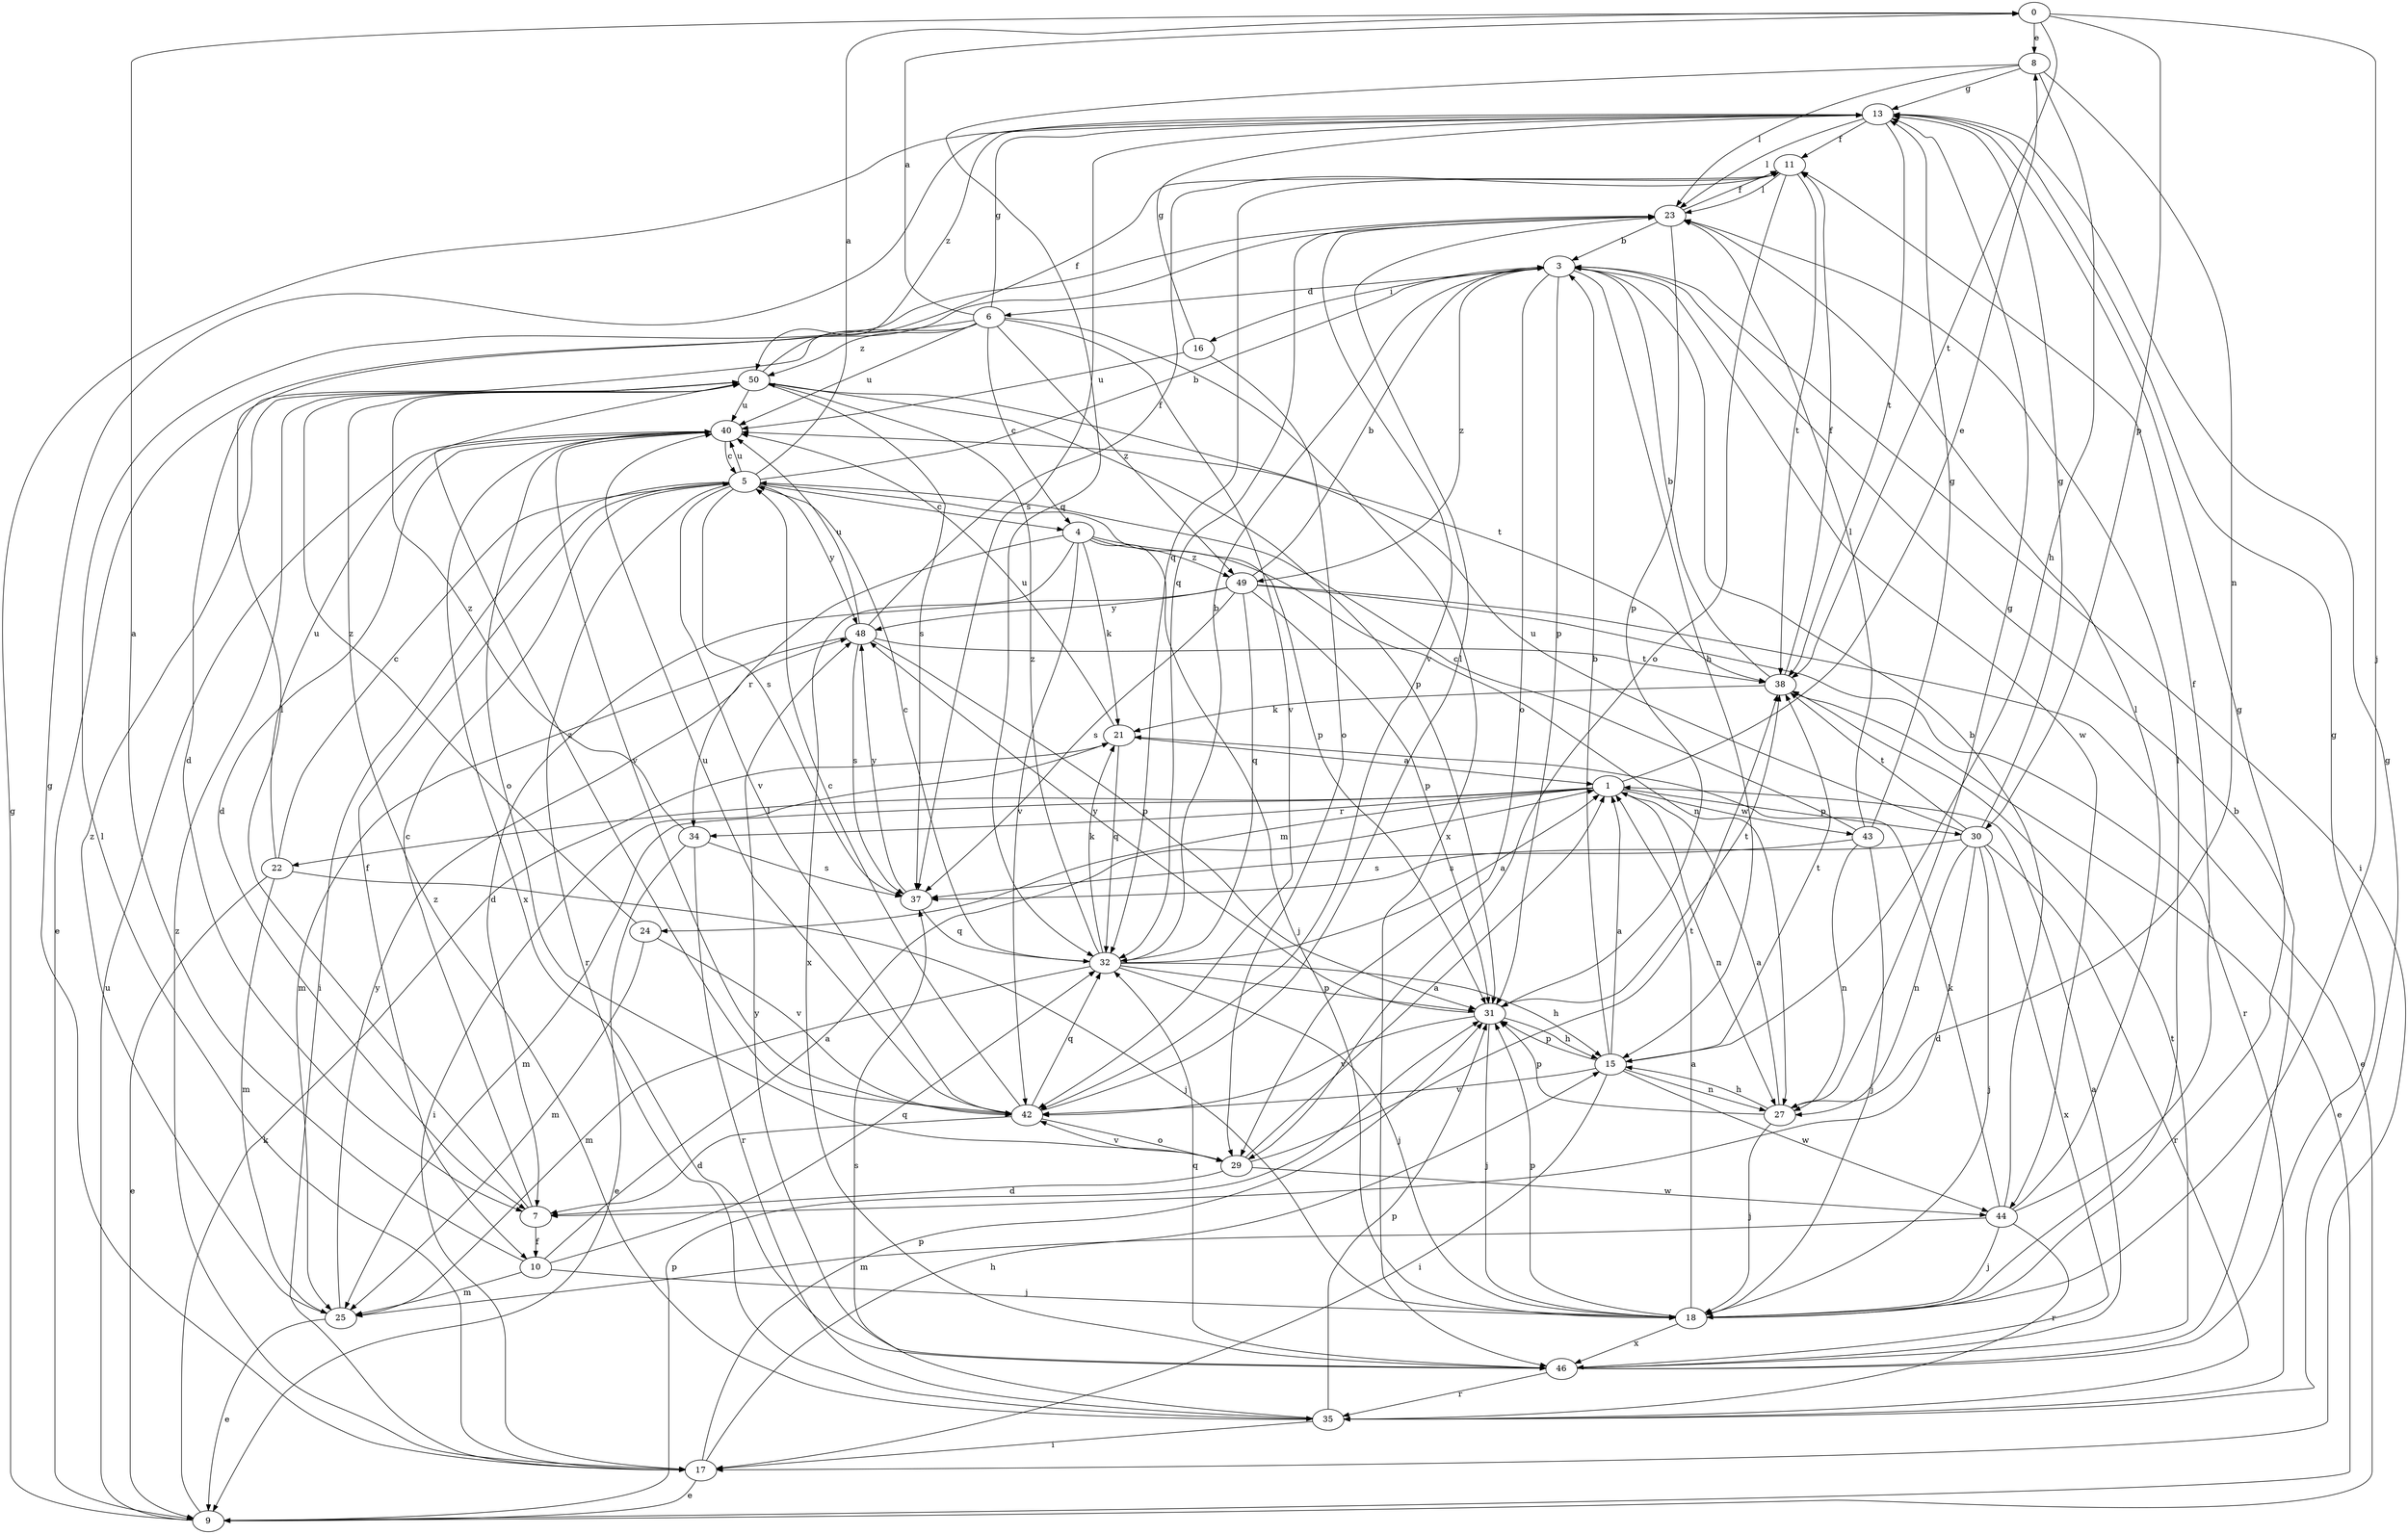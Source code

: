 strict digraph  {
0;
1;
3;
4;
5;
6;
7;
8;
9;
10;
11;
13;
15;
16;
17;
18;
21;
22;
23;
24;
25;
27;
29;
30;
31;
32;
34;
35;
37;
38;
40;
42;
43;
44;
46;
48;
49;
50;
0 -> 8  [label=e];
0 -> 18  [label=j];
0 -> 30  [label=p];
0 -> 38  [label=t];
1 -> 8  [label=e];
1 -> 22  [label=l];
1 -> 24  [label=m];
1 -> 25  [label=m];
1 -> 27  [label=n];
1 -> 30  [label=p];
1 -> 34  [label=r];
1 -> 43  [label=w];
3 -> 6  [label=d];
3 -> 15  [label=h];
3 -> 16  [label=i];
3 -> 17  [label=i];
3 -> 29  [label=o];
3 -> 31  [label=p];
3 -> 44  [label=w];
3 -> 49  [label=z];
4 -> 18  [label=j];
4 -> 21  [label=k];
4 -> 27  [label=n];
4 -> 34  [label=r];
4 -> 42  [label=v];
4 -> 46  [label=x];
4 -> 49  [label=z];
5 -> 0  [label=a];
5 -> 3  [label=b];
5 -> 4  [label=c];
5 -> 10  [label=f];
5 -> 17  [label=i];
5 -> 31  [label=p];
5 -> 35  [label=r];
5 -> 37  [label=s];
5 -> 40  [label=u];
5 -> 42  [label=v];
5 -> 48  [label=y];
6 -> 0  [label=a];
6 -> 4  [label=c];
6 -> 7  [label=d];
6 -> 9  [label=e];
6 -> 13  [label=g];
6 -> 40  [label=u];
6 -> 42  [label=v];
6 -> 46  [label=x];
6 -> 49  [label=z];
6 -> 50  [label=z];
7 -> 5  [label=c];
7 -> 10  [label=f];
7 -> 23  [label=l];
8 -> 13  [label=g];
8 -> 15  [label=h];
8 -> 23  [label=l];
8 -> 27  [label=n];
8 -> 32  [label=q];
9 -> 13  [label=g];
9 -> 21  [label=k];
9 -> 31  [label=p];
9 -> 40  [label=u];
10 -> 0  [label=a];
10 -> 1  [label=a];
10 -> 18  [label=j];
10 -> 25  [label=m];
10 -> 32  [label=q];
11 -> 23  [label=l];
11 -> 29  [label=o];
11 -> 32  [label=q];
11 -> 38  [label=t];
13 -> 11  [label=f];
13 -> 23  [label=l];
13 -> 37  [label=s];
13 -> 38  [label=t];
13 -> 50  [label=z];
15 -> 1  [label=a];
15 -> 3  [label=b];
15 -> 17  [label=i];
15 -> 27  [label=n];
15 -> 31  [label=p];
15 -> 38  [label=t];
15 -> 42  [label=v];
15 -> 44  [label=w];
16 -> 13  [label=g];
16 -> 29  [label=o];
16 -> 40  [label=u];
17 -> 9  [label=e];
17 -> 13  [label=g];
17 -> 15  [label=h];
17 -> 23  [label=l];
17 -> 31  [label=p];
17 -> 50  [label=z];
18 -> 1  [label=a];
18 -> 13  [label=g];
18 -> 23  [label=l];
18 -> 31  [label=p];
18 -> 46  [label=x];
21 -> 1  [label=a];
21 -> 17  [label=i];
21 -> 32  [label=q];
21 -> 40  [label=u];
22 -> 5  [label=c];
22 -> 9  [label=e];
22 -> 18  [label=j];
22 -> 25  [label=m];
22 -> 40  [label=u];
23 -> 3  [label=b];
23 -> 11  [label=f];
23 -> 31  [label=p];
23 -> 32  [label=q];
23 -> 42  [label=v];
24 -> 25  [label=m];
24 -> 42  [label=v];
24 -> 50  [label=z];
25 -> 9  [label=e];
25 -> 48  [label=y];
25 -> 50  [label=z];
27 -> 1  [label=a];
27 -> 13  [label=g];
27 -> 15  [label=h];
27 -> 18  [label=j];
27 -> 31  [label=p];
29 -> 1  [label=a];
29 -> 7  [label=d];
29 -> 38  [label=t];
29 -> 42  [label=v];
29 -> 44  [label=w];
30 -> 7  [label=d];
30 -> 13  [label=g];
30 -> 18  [label=j];
30 -> 27  [label=n];
30 -> 35  [label=r];
30 -> 37  [label=s];
30 -> 38  [label=t];
30 -> 40  [label=u];
30 -> 46  [label=x];
31 -> 15  [label=h];
31 -> 18  [label=j];
31 -> 38  [label=t];
31 -> 42  [label=v];
31 -> 48  [label=y];
32 -> 1  [label=a];
32 -> 3  [label=b];
32 -> 5  [label=c];
32 -> 15  [label=h];
32 -> 18  [label=j];
32 -> 21  [label=k];
32 -> 25  [label=m];
32 -> 31  [label=p];
32 -> 50  [label=z];
34 -> 9  [label=e];
34 -> 35  [label=r];
34 -> 37  [label=s];
34 -> 50  [label=z];
35 -> 13  [label=g];
35 -> 17  [label=i];
35 -> 31  [label=p];
35 -> 37  [label=s];
35 -> 50  [label=z];
37 -> 32  [label=q];
37 -> 48  [label=y];
38 -> 3  [label=b];
38 -> 9  [label=e];
38 -> 11  [label=f];
38 -> 21  [label=k];
40 -> 5  [label=c];
40 -> 7  [label=d];
40 -> 29  [label=o];
40 -> 42  [label=v];
40 -> 46  [label=x];
42 -> 5  [label=c];
42 -> 7  [label=d];
42 -> 23  [label=l];
42 -> 29  [label=o];
42 -> 32  [label=q];
42 -> 40  [label=u];
42 -> 50  [label=z];
43 -> 5  [label=c];
43 -> 13  [label=g];
43 -> 18  [label=j];
43 -> 23  [label=l];
43 -> 27  [label=n];
43 -> 37  [label=s];
44 -> 3  [label=b];
44 -> 11  [label=f];
44 -> 18  [label=j];
44 -> 21  [label=k];
44 -> 23  [label=l];
44 -> 25  [label=m];
44 -> 35  [label=r];
46 -> 1  [label=a];
46 -> 3  [label=b];
46 -> 13  [label=g];
46 -> 32  [label=q];
46 -> 35  [label=r];
46 -> 38  [label=t];
46 -> 48  [label=y];
48 -> 11  [label=f];
48 -> 25  [label=m];
48 -> 31  [label=p];
48 -> 37  [label=s];
48 -> 38  [label=t];
48 -> 40  [label=u];
49 -> 3  [label=b];
49 -> 7  [label=d];
49 -> 9  [label=e];
49 -> 31  [label=p];
49 -> 32  [label=q];
49 -> 35  [label=r];
49 -> 37  [label=s];
49 -> 48  [label=y];
50 -> 11  [label=f];
50 -> 31  [label=p];
50 -> 37  [label=s];
50 -> 38  [label=t];
50 -> 40  [label=u];
}
